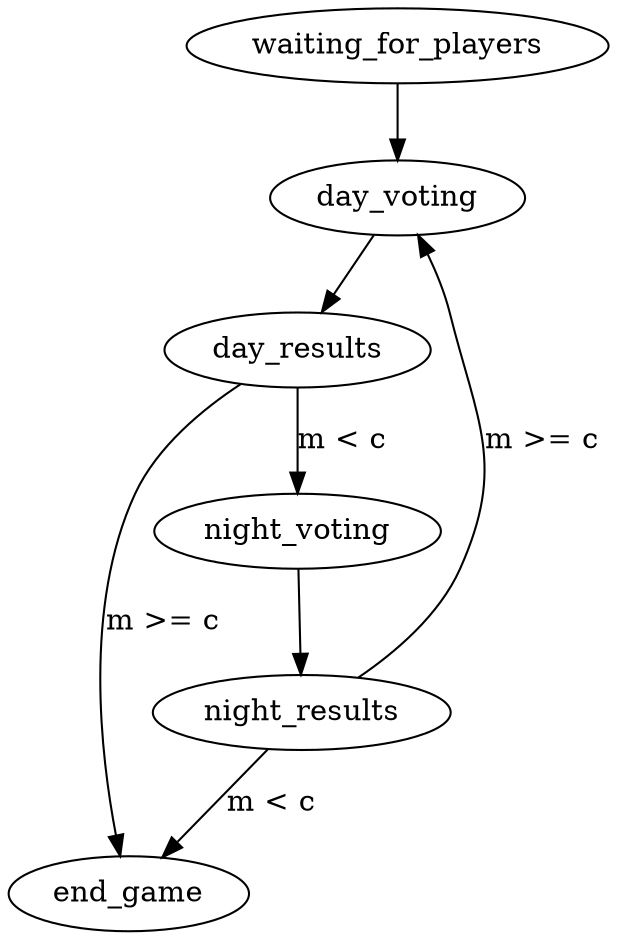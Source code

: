 digraph G {
  "waiting_for_players" -> "day_voting"
  "day_voting" -> "day_results"
  "day_results" -> "night_voting" [ label="m < c" ]
  "day_results" -> "end_game" [ label="m >= c" ]
  "night_voting" -> "night_results"
  "night_results" -> "day_voting" [ label="m >= c" ]
  "night_results" -> "end_game" [ label="m < c" ]
}
